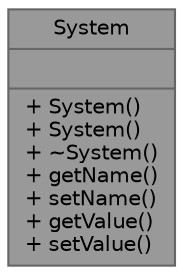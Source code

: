digraph "System"
{
 // LATEX_PDF_SIZE
  bgcolor="transparent";
  edge [fontname=Helvetica,fontsize=10,labelfontname=Helvetica,labelfontsize=10];
  node [fontname=Helvetica,fontsize=10,shape=box,height=0.2,width=0.4];
  Node1 [shape=record,label="{System\n||+ System()\l+ System()\l+ ~System()\l+ getName()\l+ setName()\l+ getValue()\l+ setValue()\l}",height=0.2,width=0.4,color="gray40", fillcolor="grey60", style="filled", fontcolor="black",tooltip="System class implementation."];
}
